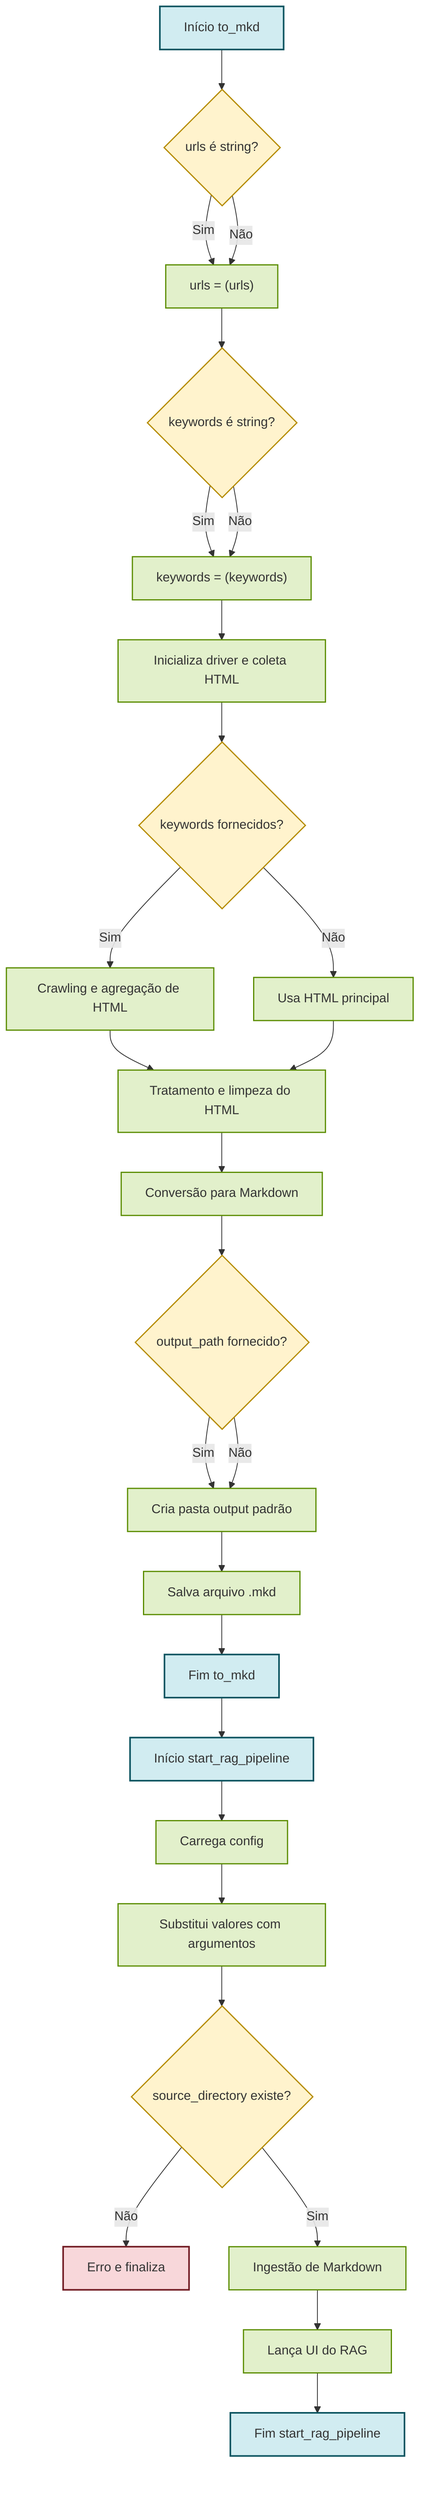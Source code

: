 flowchart TD
    %% ===========================
    %% FLUXOGRAMA COMPACTO
    %% ===========================

    %% FUNÇÃO to_mkd
    TM0["Início to_mkd"] --> TM1{"urls é string?"}
    TM1 -->|Sim| TM2["urls = (urls)"]
    TM1 -->|Não| TM2
    TM2 --> TM3{"keywords é string?"}
    TM3 -->|Sim| TM4["keywords = (keywords)"]
    TM3 -->|Não| TM4
    TM4 --> TM5["Inicializa driver e coleta HTML"]
    TM5 --> TM6{"keywords fornecidos?"}
    TM6 -->|Sim| TM7["Crawling e agregação de HTML"]
    TM6 -->|Não| TM8["Usa HTML principal"]
    TM7 --> TM9
    TM8 --> TM9
    TM9["Tratamento e limpeza do HTML"] --> TM10["Conversão para Markdown"]
    TM10 --> TM11{"output_path fornecido?"}
    TM11 -->|Sim| TM12["Usa output_path"]
    TM11 -->|Não| TM12["Cria pasta output padrão"]
    TM12 --> TM13["Salva arquivo .mkd"]
    TM13 --> TM14["Fim to_mkd"]

    %% FUNÇÃO start_rag_pipeline
    RP0["Início start_rag_pipeline"] --> RP1["Carrega config"]
    RP1 --> RP2["Substitui valores com argumentos"]
    RP2 --> RP3{"source_directory existe?"}
    RP3 -->|Não| RP4["Erro e finaliza"]
    RP3 -->|Sim| RP5["Ingestão de Markdown"]
    RP5 --> RP6["Lança UI do RAG"]
    RP6 --> RP7["Fim start_rag_pipeline"]

    %% Conexão entre funções
    TM14 --> RP0

    %% ===========================
    %% ESTILOS
    %% ===========================
    classDef startend fill:#d1ecf1,stroke:#0c5460,stroke-width:2px;
    classDef process fill:#e2f0cb,stroke:#5a8c00,stroke-width:1.5px;
    classDef decision fill:#fff3cd,stroke:#b58b00,stroke-width:1.5px;
    classDef output fill:#f8d7da,stroke:#721c24,stroke-width:2px;

    class TM0,TM14,RP0,RP7 startend;
    class TM2,TM4,TM5,TM7,TM8,TM9,TM10,TM12,TM13,RP1,RP2,RP5,RP6 process;
    class TM1,TM3,TM6,TM11,RP3 decision;
    class RP4 output;